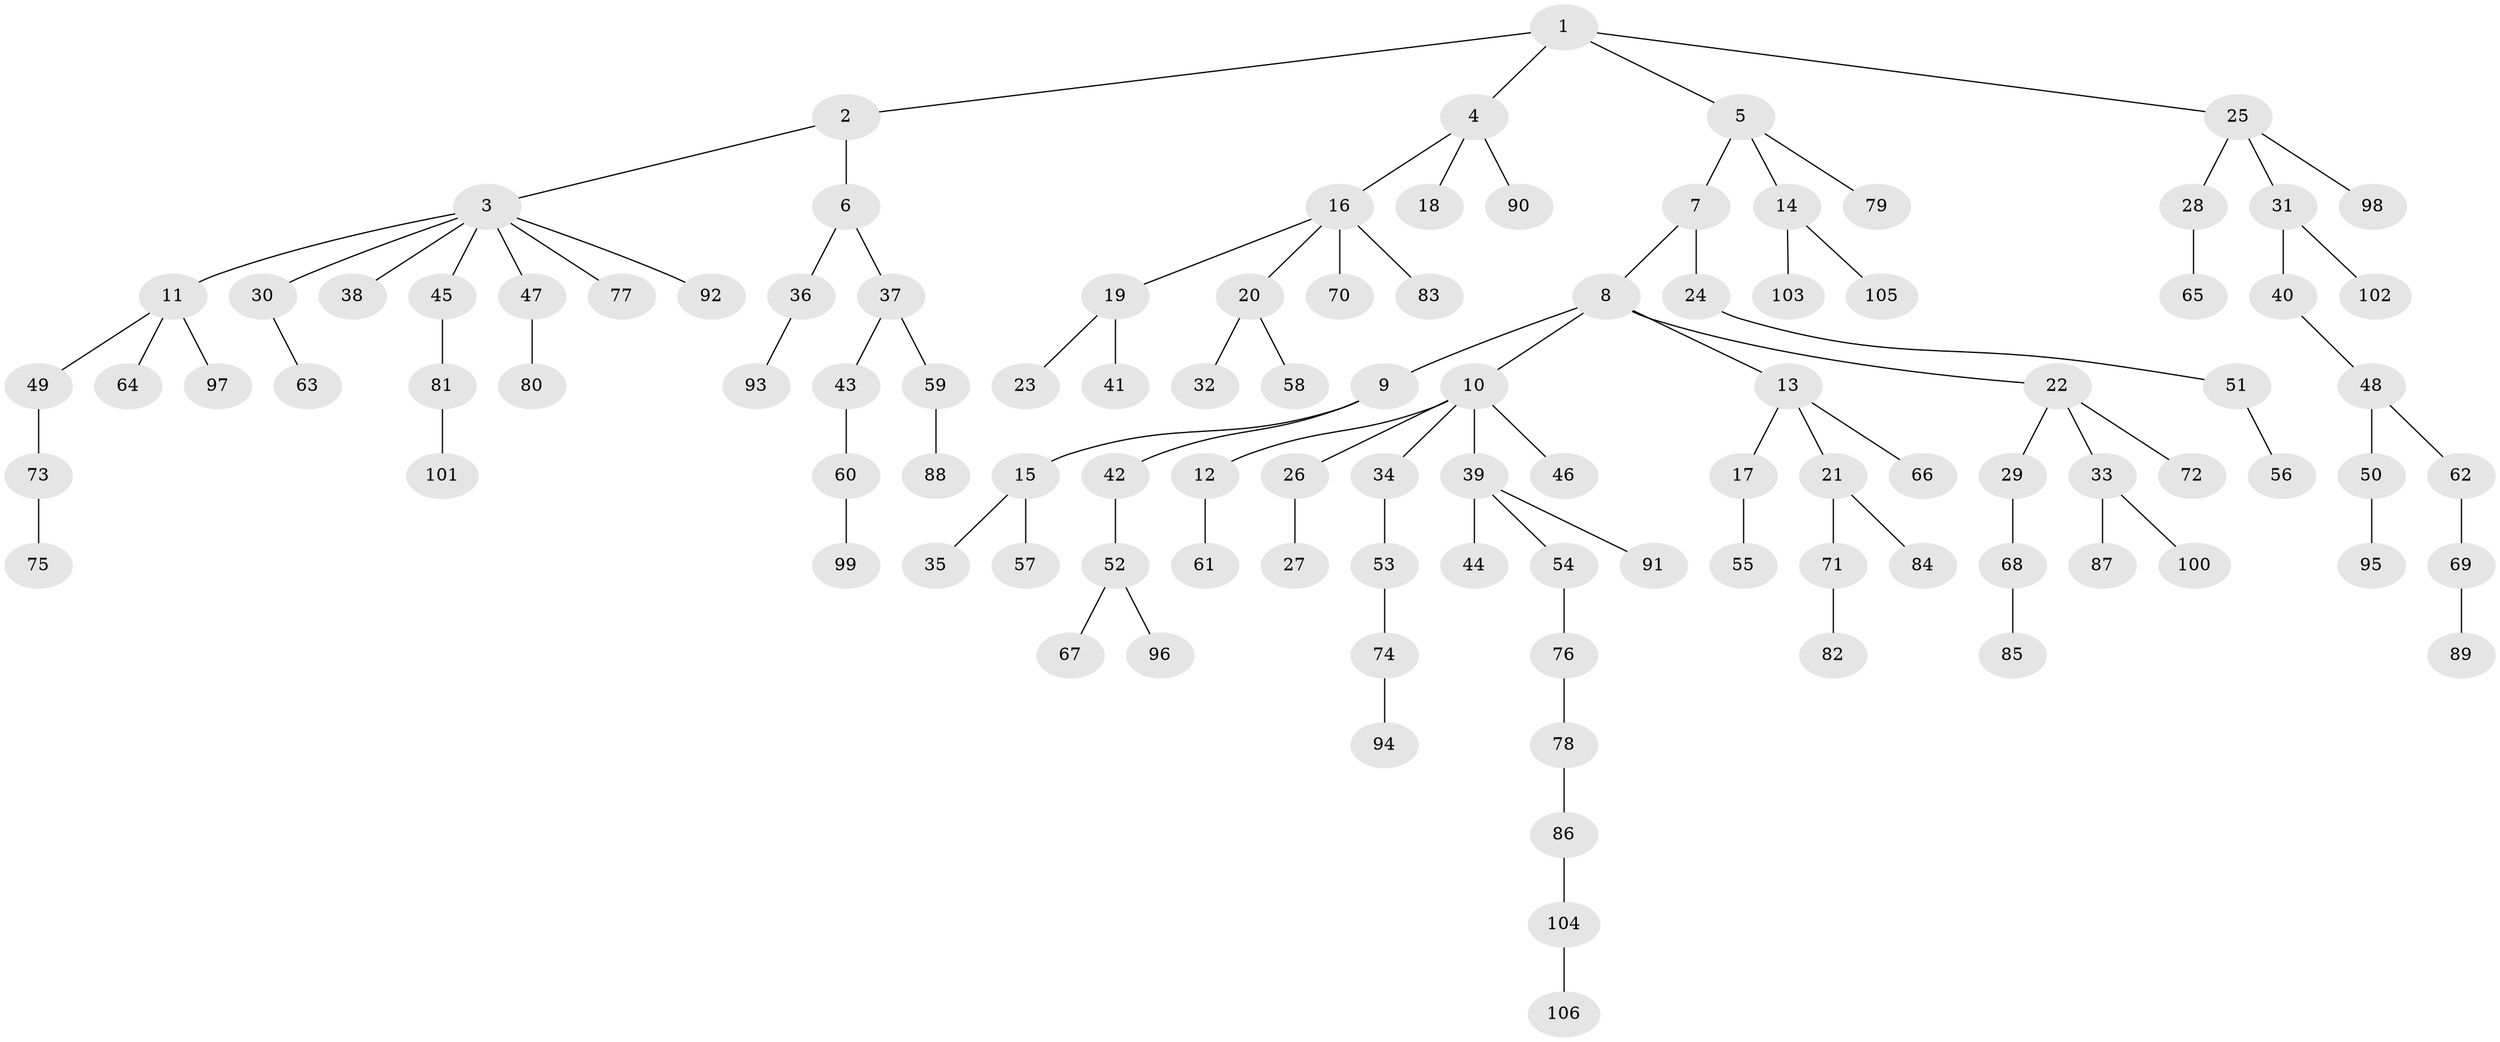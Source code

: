 // coarse degree distribution, {4: 0.05555555555555555, 10: 0.013888888888888888, 3: 0.05555555555555555, 5: 0.041666666666666664, 7: 0.013888888888888888, 6: 0.013888888888888888, 2: 0.25, 1: 0.5555555555555556}
// Generated by graph-tools (version 1.1) at 2025/42/03/06/25 10:42:05]
// undirected, 106 vertices, 105 edges
graph export_dot {
graph [start="1"]
  node [color=gray90,style=filled];
  1;
  2;
  3;
  4;
  5;
  6;
  7;
  8;
  9;
  10;
  11;
  12;
  13;
  14;
  15;
  16;
  17;
  18;
  19;
  20;
  21;
  22;
  23;
  24;
  25;
  26;
  27;
  28;
  29;
  30;
  31;
  32;
  33;
  34;
  35;
  36;
  37;
  38;
  39;
  40;
  41;
  42;
  43;
  44;
  45;
  46;
  47;
  48;
  49;
  50;
  51;
  52;
  53;
  54;
  55;
  56;
  57;
  58;
  59;
  60;
  61;
  62;
  63;
  64;
  65;
  66;
  67;
  68;
  69;
  70;
  71;
  72;
  73;
  74;
  75;
  76;
  77;
  78;
  79;
  80;
  81;
  82;
  83;
  84;
  85;
  86;
  87;
  88;
  89;
  90;
  91;
  92;
  93;
  94;
  95;
  96;
  97;
  98;
  99;
  100;
  101;
  102;
  103;
  104;
  105;
  106;
  1 -- 2;
  1 -- 4;
  1 -- 5;
  1 -- 25;
  2 -- 3;
  2 -- 6;
  3 -- 11;
  3 -- 30;
  3 -- 38;
  3 -- 45;
  3 -- 47;
  3 -- 77;
  3 -- 92;
  4 -- 16;
  4 -- 18;
  4 -- 90;
  5 -- 7;
  5 -- 14;
  5 -- 79;
  6 -- 36;
  6 -- 37;
  7 -- 8;
  7 -- 24;
  8 -- 9;
  8 -- 10;
  8 -- 13;
  8 -- 22;
  9 -- 15;
  9 -- 42;
  10 -- 12;
  10 -- 26;
  10 -- 34;
  10 -- 39;
  10 -- 46;
  11 -- 49;
  11 -- 64;
  11 -- 97;
  12 -- 61;
  13 -- 17;
  13 -- 21;
  13 -- 66;
  14 -- 103;
  14 -- 105;
  15 -- 35;
  15 -- 57;
  16 -- 19;
  16 -- 20;
  16 -- 70;
  16 -- 83;
  17 -- 55;
  19 -- 23;
  19 -- 41;
  20 -- 32;
  20 -- 58;
  21 -- 71;
  21 -- 84;
  22 -- 29;
  22 -- 33;
  22 -- 72;
  24 -- 51;
  25 -- 28;
  25 -- 31;
  25 -- 98;
  26 -- 27;
  28 -- 65;
  29 -- 68;
  30 -- 63;
  31 -- 40;
  31 -- 102;
  33 -- 87;
  33 -- 100;
  34 -- 53;
  36 -- 93;
  37 -- 43;
  37 -- 59;
  39 -- 44;
  39 -- 54;
  39 -- 91;
  40 -- 48;
  42 -- 52;
  43 -- 60;
  45 -- 81;
  47 -- 80;
  48 -- 50;
  48 -- 62;
  49 -- 73;
  50 -- 95;
  51 -- 56;
  52 -- 67;
  52 -- 96;
  53 -- 74;
  54 -- 76;
  59 -- 88;
  60 -- 99;
  62 -- 69;
  68 -- 85;
  69 -- 89;
  71 -- 82;
  73 -- 75;
  74 -- 94;
  76 -- 78;
  78 -- 86;
  81 -- 101;
  86 -- 104;
  104 -- 106;
}
